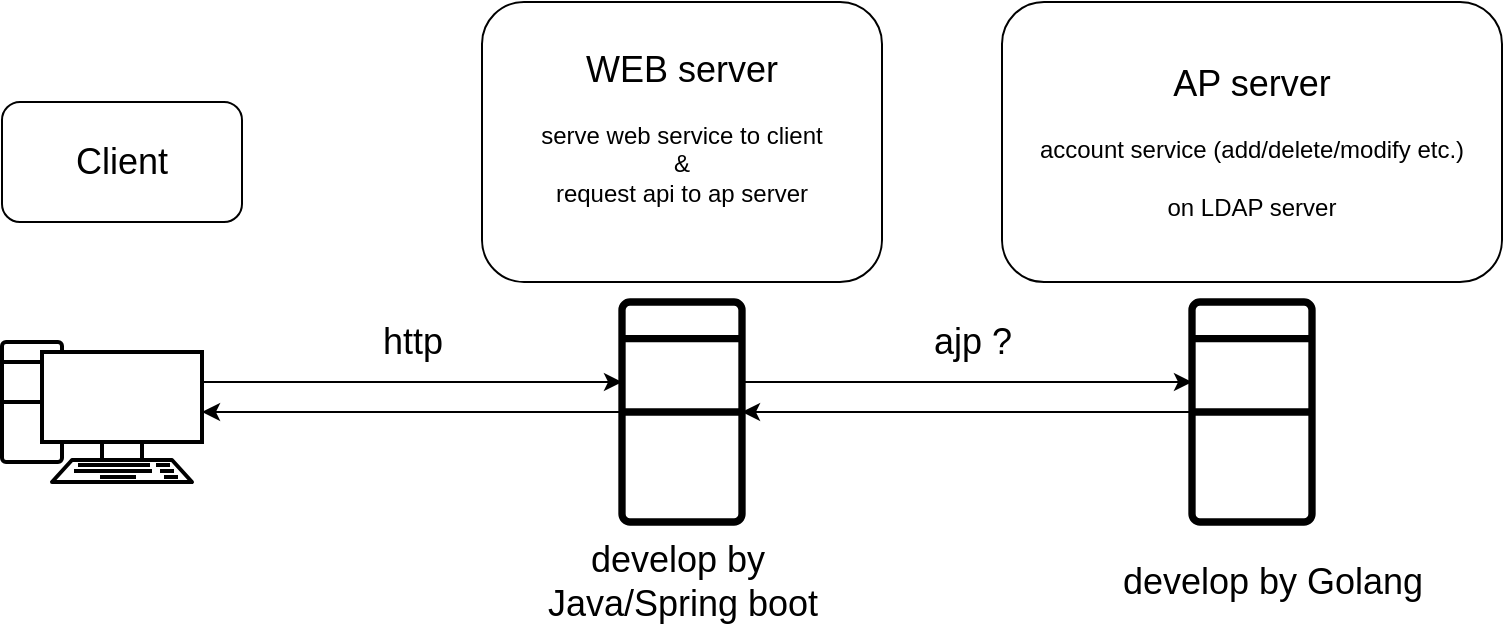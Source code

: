 <mxfile version="20.0.4" type="device"><diagram id="IlDegUvivWcGedMmkrNW" name="Page-1"><mxGraphModel dx="707" dy="589" grid="1" gridSize="10" guides="1" tooltips="1" connect="1" arrows="1" fold="1" page="1" pageScale="1" pageWidth="850" pageHeight="1100" background="#ffffff" math="0" shadow="0"><root><mxCell id="0"/><mxCell id="1" parent="0"/><mxCell id="-ZnBZmTcrcMoU1FcRpLx-1" value="&lt;font style=&quot;&quot;&gt;&lt;font style=&quot;font-size: 18px;&quot;&gt;WEB server&lt;/font&gt;&lt;br&gt;&lt;br&gt;serve web service to client&lt;br&gt;&amp;amp;&lt;br&gt;request api to ap server&lt;br&gt;&lt;br&gt;&lt;/font&gt;" style="rounded=1;whiteSpace=wrap;html=1;" parent="1" vertex="1"><mxGeometry x="280" y="110" width="200" height="140" as="geometry"/></mxCell><mxCell id="-ZnBZmTcrcMoU1FcRpLx-2" value="&lt;font style=&quot;font-size: 18px;&quot;&gt;Client&lt;/font&gt;" style="rounded=1;whiteSpace=wrap;html=1;" parent="1" vertex="1"><mxGeometry x="40" y="160" width="120" height="60" as="geometry"/></mxCell><mxCell id="-ZnBZmTcrcMoU1FcRpLx-7" style="edgeStyle=orthogonalEdgeStyle;curved=0;rounded=1;sketch=0;orthogonalLoop=1;jettySize=auto;html=1;fontSize=18;" parent="1" source="-ZnBZmTcrcMoU1FcRpLx-3" target="-ZnBZmTcrcMoU1FcRpLx-4" edge="1"><mxGeometry relative="1" as="geometry"><Array as="points"><mxPoint x="260" y="300"/><mxPoint x="260" y="300"/></Array></mxGeometry></mxCell><mxCell id="-ZnBZmTcrcMoU1FcRpLx-3" value="" style="verticalAlign=top;verticalLabelPosition=bottom;labelPosition=center;align=center;html=1;outlineConnect=0;gradientDirection=north;strokeWidth=2;shape=mxgraph.networks.pc;" parent="1" vertex="1"><mxGeometry x="40" y="280" width="100" height="70" as="geometry"/></mxCell><mxCell id="-ZnBZmTcrcMoU1FcRpLx-8" style="edgeStyle=orthogonalEdgeStyle;curved=0;rounded=1;sketch=0;orthogonalLoop=1;jettySize=auto;html=1;entryX=1;entryY=0.5;entryDx=0;entryDy=0;entryPerimeter=0;fontSize=18;" parent="1" source="-ZnBZmTcrcMoU1FcRpLx-4" target="-ZnBZmTcrcMoU1FcRpLx-3" edge="1"><mxGeometry relative="1" as="geometry"/></mxCell><mxCell id="-ZnBZmTcrcMoU1FcRpLx-9" style="edgeStyle=orthogonalEdgeStyle;curved=0;rounded=1;sketch=0;orthogonalLoop=1;jettySize=auto;html=1;fontSize=18;" parent="1" source="-ZnBZmTcrcMoU1FcRpLx-4" target="-ZnBZmTcrcMoU1FcRpLx-6" edge="1"><mxGeometry relative="1" as="geometry"><Array as="points"><mxPoint x="490" y="300"/><mxPoint x="490" y="300"/></Array></mxGeometry></mxCell><mxCell id="-ZnBZmTcrcMoU1FcRpLx-4" value="" style="verticalAlign=top;verticalLabelPosition=bottom;labelPosition=center;align=center;html=1;outlineConnect=0;gradientDirection=north;strokeWidth=2;shape=mxgraph.networks.desktop_pc;" parent="1" vertex="1"><mxGeometry x="350" y="260" width="60" height="110" as="geometry"/></mxCell><mxCell id="-ZnBZmTcrcMoU1FcRpLx-5" value="&lt;font style=&quot;&quot;&gt;&lt;font style=&quot;font-size: 18px;&quot;&gt;AP server&lt;/font&gt;&lt;br&gt;&lt;br&gt;account service (add/delete/modify etc.)&lt;br&gt;&lt;br&gt;on LDAP server&lt;br&gt;&lt;/font&gt;" style="rounded=1;whiteSpace=wrap;html=1;" parent="1" vertex="1"><mxGeometry x="540" y="110" width="250" height="140" as="geometry"/></mxCell><mxCell id="-ZnBZmTcrcMoU1FcRpLx-10" style="edgeStyle=orthogonalEdgeStyle;curved=0;rounded=1;sketch=0;orthogonalLoop=1;jettySize=auto;html=1;fontSize=18;" parent="1" source="-ZnBZmTcrcMoU1FcRpLx-6" target="-ZnBZmTcrcMoU1FcRpLx-4" edge="1"><mxGeometry relative="1" as="geometry"/></mxCell><mxCell id="-ZnBZmTcrcMoU1FcRpLx-6" value="" style="verticalAlign=top;verticalLabelPosition=bottom;labelPosition=center;align=center;html=1;outlineConnect=0;gradientDirection=north;strokeWidth=2;shape=mxgraph.networks.desktop_pc;" parent="1" vertex="1"><mxGeometry x="635" y="260" width="60" height="110" as="geometry"/></mxCell><mxCell id="-ZnBZmTcrcMoU1FcRpLx-11" value="http" style="text;html=1;align=center;verticalAlign=middle;resizable=0;points=[];autosize=1;strokeColor=none;fillColor=none;fontSize=18;" parent="1" vertex="1"><mxGeometry x="220" y="260" width="50" height="40" as="geometry"/></mxCell><mxCell id="-ZnBZmTcrcMoU1FcRpLx-12" value="ajp ?" style="text;html=1;align=center;verticalAlign=middle;resizable=0;points=[];autosize=1;strokeColor=none;fillColor=none;fontSize=18;" parent="1" vertex="1"><mxGeometry x="495" y="260" width="60" height="40" as="geometry"/></mxCell><mxCell id="-ZnBZmTcrcMoU1FcRpLx-13" value="develop by Golang" style="text;html=1;align=center;verticalAlign=middle;resizable=0;points=[];autosize=1;strokeColor=none;fillColor=none;fontSize=18;" parent="1" vertex="1"><mxGeometry x="590" y="380" width="170" height="40" as="geometry"/></mxCell><mxCell id="-ZnBZmTcrcMoU1FcRpLx-16" value="develop by&amp;nbsp;&lt;br&gt;Java/Spring boot" style="text;html=1;align=center;verticalAlign=middle;resizable=0;points=[];autosize=1;strokeColor=none;fillColor=none;fontSize=18;" parent="1" vertex="1"><mxGeometry x="300" y="370" width="160" height="60" as="geometry"/></mxCell></root></mxGraphModel></diagram></mxfile>